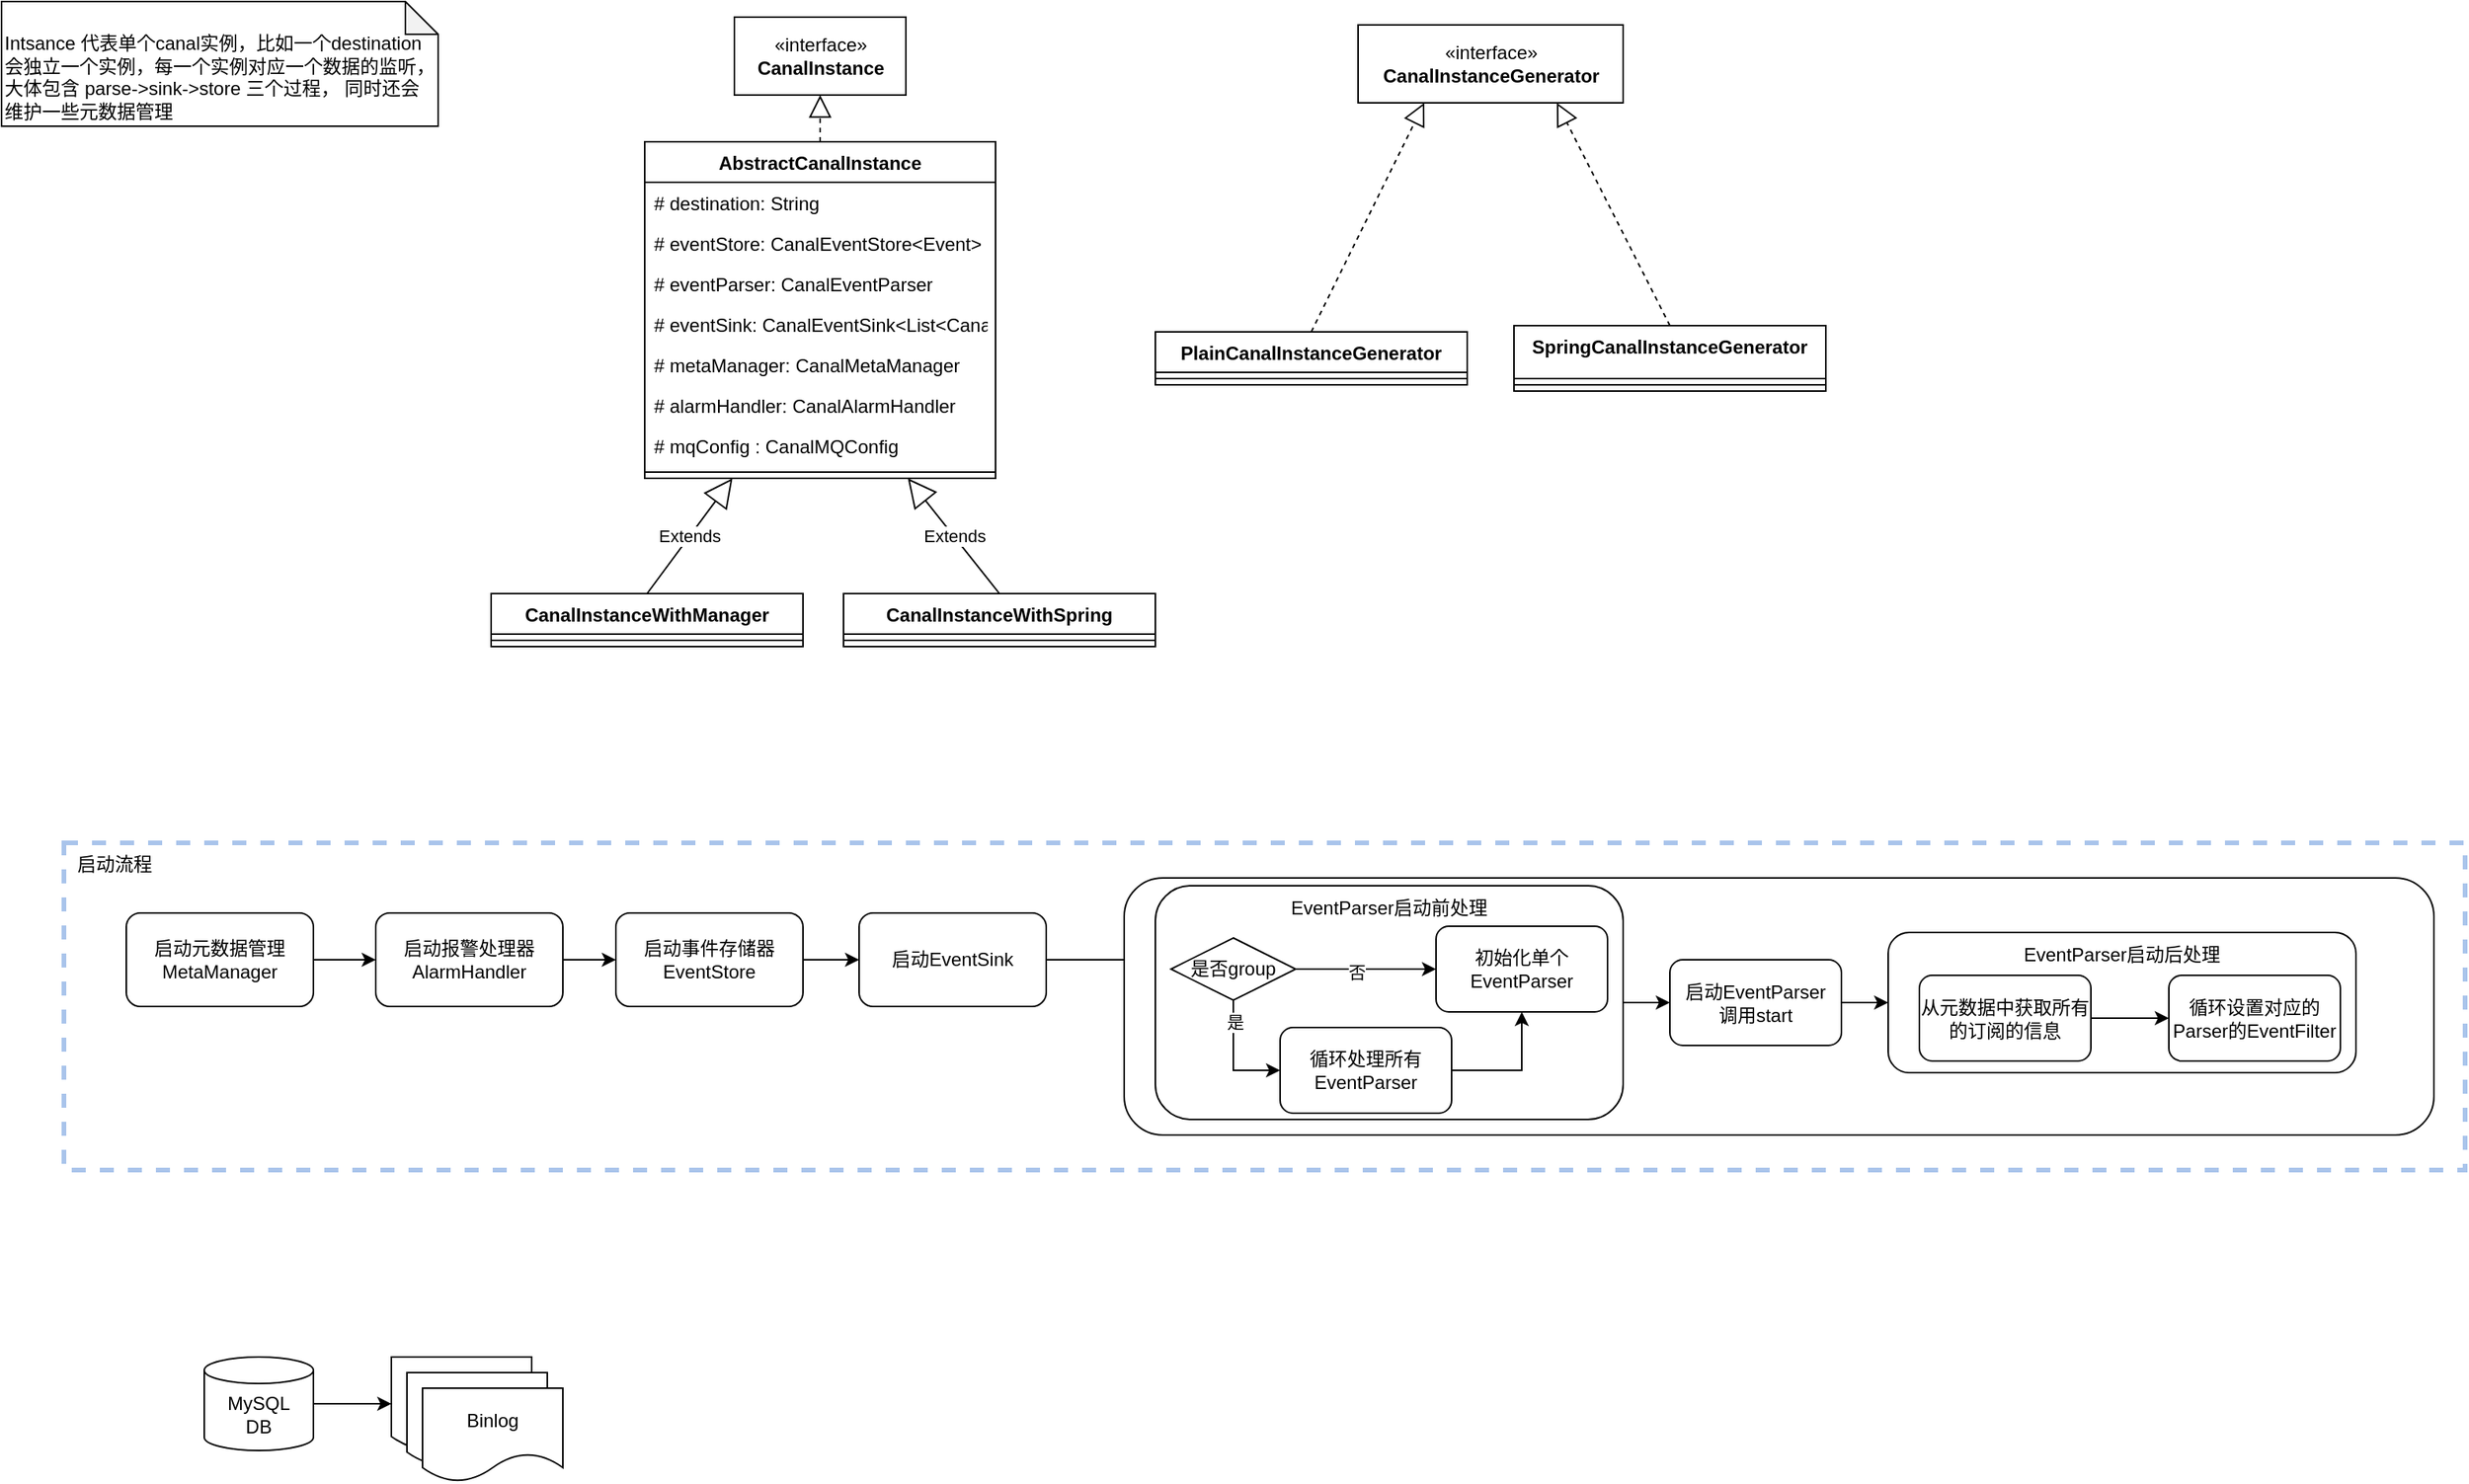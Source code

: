 <mxfile version="17.4.1" type="github">
  <diagram id="-Vd5pMnDtLKlJd5kKs-O" name="Instance">
    <mxGraphModel dx="1298" dy="811" grid="1" gridSize="10" guides="1" tooltips="1" connect="1" arrows="1" fold="1" page="1" pageScale="1" pageWidth="827" pageHeight="1169" background="none" math="0" shadow="0">
      <root>
        <mxCell id="0" />
        <mxCell id="1" parent="0" />
        <mxCell id="iQ8inKgUXQBIBoKRJy8k-1" value="Intsance&amp;nbsp;代表单个canal实例，比如一个destination会独立一个实例，每一个实例对应一个数据的监听，大体包含 parse-&amp;gt;sink-&amp;gt;store 三个过程， 同时还会维护一些元数据管理" style="shape=note;whiteSpace=wrap;html=1;backgroundOutline=1;darkOpacity=0.05;align=left;size=21;verticalAlign=bottom;" vertex="1" parent="1">
          <mxGeometry width="280" height="80" as="geometry" />
        </mxCell>
        <mxCell id="iQ8inKgUXQBIBoKRJy8k-7" style="edgeStyle=orthogonalEdgeStyle;rounded=0;orthogonalLoop=1;jettySize=auto;html=1;entryX=0;entryY=0.5;entryDx=0;entryDy=0;" edge="1" parent="1" source="iQ8inKgUXQBIBoKRJy8k-2" target="iQ8inKgUXQBIBoKRJy8k-3">
          <mxGeometry relative="1" as="geometry" />
        </mxCell>
        <mxCell id="iQ8inKgUXQBIBoKRJy8k-2" value="MySQL&lt;br&gt;DB" style="shape=cylinder3;whiteSpace=wrap;html=1;boundedLbl=1;backgroundOutline=1;size=8.5;" vertex="1" parent="1">
          <mxGeometry x="130" y="870" width="70" height="60" as="geometry" />
        </mxCell>
        <mxCell id="iQ8inKgUXQBIBoKRJy8k-6" value="" style="group" vertex="1" connectable="0" parent="1">
          <mxGeometry x="250" y="870" width="110" height="80" as="geometry" />
        </mxCell>
        <mxCell id="iQ8inKgUXQBIBoKRJy8k-3" value="" style="shape=document;whiteSpace=wrap;html=1;boundedLbl=1;" vertex="1" parent="iQ8inKgUXQBIBoKRJy8k-6">
          <mxGeometry width="90" height="60" as="geometry" />
        </mxCell>
        <mxCell id="iQ8inKgUXQBIBoKRJy8k-4" value="" style="shape=document;whiteSpace=wrap;html=1;boundedLbl=1;" vertex="1" parent="iQ8inKgUXQBIBoKRJy8k-6">
          <mxGeometry x="10" y="10" width="90" height="60" as="geometry" />
        </mxCell>
        <mxCell id="iQ8inKgUXQBIBoKRJy8k-5" value="Binlog" style="shape=document;whiteSpace=wrap;html=1;boundedLbl=1;" vertex="1" parent="iQ8inKgUXQBIBoKRJy8k-6">
          <mxGeometry x="20" y="20" width="90" height="60" as="geometry" />
        </mxCell>
        <mxCell id="iQ8inKgUXQBIBoKRJy8k-11" value="«interface»&lt;br&gt;&lt;b&gt;CanalInstance&lt;/b&gt;" style="html=1;" vertex="1" parent="1">
          <mxGeometry x="470" y="10" width="110" height="50" as="geometry" />
        </mxCell>
        <mxCell id="iQ8inKgUXQBIBoKRJy8k-13" value="«interface»&lt;br&gt;&lt;b&gt;CanalInstanceGenerator&lt;/b&gt;" style="html=1;" vertex="1" parent="1">
          <mxGeometry x="870" y="15" width="170" height="50" as="geometry" />
        </mxCell>
        <mxCell id="iQ8inKgUXQBIBoKRJy8k-14" value="AbstractCanalInstance" style="swimlane;fontStyle=1;align=center;verticalAlign=top;childLayout=stackLayout;horizontal=1;startSize=26;horizontalStack=0;resizeParent=1;resizeParentMax=0;resizeLast=0;collapsible=1;marginBottom=0;" vertex="1" parent="1">
          <mxGeometry x="412.5" y="90" width="225" height="216" as="geometry">
            <mxRectangle x="420" y="330" width="160" height="26" as="alternateBounds" />
          </mxGeometry>
        </mxCell>
        <mxCell id="iQ8inKgUXQBIBoKRJy8k-33" value="# destination: String" style="text;strokeColor=none;fillColor=none;align=left;verticalAlign=top;spacingLeft=4;spacingRight=4;overflow=hidden;rotatable=0;points=[[0,0.5],[1,0.5]];portConstraint=eastwest;" vertex="1" parent="iQ8inKgUXQBIBoKRJy8k-14">
          <mxGeometry y="26" width="225" height="26" as="geometry" />
        </mxCell>
        <mxCell id="iQ8inKgUXQBIBoKRJy8k-34" value="# eventStore: CanalEventStore&lt;Event&gt;" style="text;strokeColor=none;fillColor=none;align=left;verticalAlign=top;spacingLeft=4;spacingRight=4;overflow=hidden;rotatable=0;points=[[0,0.5],[1,0.5]];portConstraint=eastwest;" vertex="1" parent="iQ8inKgUXQBIBoKRJy8k-14">
          <mxGeometry y="52" width="225" height="26" as="geometry" />
        </mxCell>
        <mxCell id="iQ8inKgUXQBIBoKRJy8k-40" value="# eventParser: CanalEventParser" style="text;strokeColor=none;fillColor=none;align=left;verticalAlign=top;spacingLeft=4;spacingRight=4;overflow=hidden;rotatable=0;points=[[0,0.5],[1,0.5]];portConstraint=eastwest;" vertex="1" parent="iQ8inKgUXQBIBoKRJy8k-14">
          <mxGeometry y="78" width="225" height="26" as="geometry" />
        </mxCell>
        <mxCell id="iQ8inKgUXQBIBoKRJy8k-39" value="# eventSink: CanalEventSink&lt;List&lt;CanalEntry.Entry&gt;&gt;" style="text;strokeColor=none;fillColor=none;align=left;verticalAlign=top;spacingLeft=4;spacingRight=4;overflow=hidden;rotatable=0;points=[[0,0.5],[1,0.5]];portConstraint=eastwest;" vertex="1" parent="iQ8inKgUXQBIBoKRJy8k-14">
          <mxGeometry y="104" width="225" height="26" as="geometry" />
        </mxCell>
        <mxCell id="iQ8inKgUXQBIBoKRJy8k-38" value="# metaManager: CanalMetaManager" style="text;strokeColor=none;fillColor=none;align=left;verticalAlign=top;spacingLeft=4;spacingRight=4;overflow=hidden;rotatable=0;points=[[0,0.5],[1,0.5]];portConstraint=eastwest;" vertex="1" parent="iQ8inKgUXQBIBoKRJy8k-14">
          <mxGeometry y="130" width="225" height="26" as="geometry" />
        </mxCell>
        <mxCell id="iQ8inKgUXQBIBoKRJy8k-37" value="# alarmHandler: CanalAlarmHandler" style="text;strokeColor=none;fillColor=none;align=left;verticalAlign=top;spacingLeft=4;spacingRight=4;overflow=hidden;rotatable=0;points=[[0,0.5],[1,0.5]];portConstraint=eastwest;" vertex="1" parent="iQ8inKgUXQBIBoKRJy8k-14">
          <mxGeometry y="156" width="225" height="26" as="geometry" />
        </mxCell>
        <mxCell id="iQ8inKgUXQBIBoKRJy8k-35" value="# mqConfig : CanalMQConfig" style="text;strokeColor=none;fillColor=none;align=left;verticalAlign=top;spacingLeft=4;spacingRight=4;overflow=hidden;rotatable=0;points=[[0,0.5],[1,0.5]];portConstraint=eastwest;" vertex="1" parent="iQ8inKgUXQBIBoKRJy8k-14">
          <mxGeometry y="182" width="225" height="26" as="geometry" />
        </mxCell>
        <mxCell id="iQ8inKgUXQBIBoKRJy8k-16" value="" style="line;strokeWidth=1;fillColor=none;align=left;verticalAlign=middle;spacingTop=-1;spacingLeft=3;spacingRight=3;rotatable=0;labelPosition=right;points=[];portConstraint=eastwest;" vertex="1" parent="iQ8inKgUXQBIBoKRJy8k-14">
          <mxGeometry y="208" width="225" height="8" as="geometry" />
        </mxCell>
        <mxCell id="iQ8inKgUXQBIBoKRJy8k-18" value="" style="endArrow=block;dashed=1;endFill=0;endSize=12;html=1;rounded=0;entryX=0.5;entryY=1;entryDx=0;entryDy=0;exitX=0.5;exitY=0;exitDx=0;exitDy=0;" edge="1" parent="1" source="iQ8inKgUXQBIBoKRJy8k-14" target="iQ8inKgUXQBIBoKRJy8k-11">
          <mxGeometry width="160" relative="1" as="geometry">
            <mxPoint x="510" y="470" as="sourcePoint" />
            <mxPoint x="670" y="470" as="targetPoint" />
          </mxGeometry>
        </mxCell>
        <mxCell id="iQ8inKgUXQBIBoKRJy8k-19" value="Extends" style="endArrow=block;endSize=16;endFill=0;html=1;rounded=0;exitX=0.5;exitY=0;exitDx=0;exitDy=0;entryX=0.75;entryY=1;entryDx=0;entryDy=0;" edge="1" parent="1" source="iQ8inKgUXQBIBoKRJy8k-20" target="iQ8inKgUXQBIBoKRJy8k-14">
          <mxGeometry width="160" relative="1" as="geometry">
            <mxPoint x="420" y="370" as="sourcePoint" />
            <mxPoint x="520" y="190" as="targetPoint" />
          </mxGeometry>
        </mxCell>
        <mxCell id="iQ8inKgUXQBIBoKRJy8k-20" value="CanalInstanceWithSpring" style="swimlane;fontStyle=1;align=center;verticalAlign=top;childLayout=stackLayout;horizontal=1;startSize=26;horizontalStack=0;resizeParent=1;resizeParentMax=0;resizeLast=0;collapsible=1;marginBottom=0;" vertex="1" parent="1">
          <mxGeometry x="540" y="380" width="200" height="34" as="geometry" />
        </mxCell>
        <mxCell id="iQ8inKgUXQBIBoKRJy8k-22" value="" style="line;strokeWidth=1;fillColor=none;align=left;verticalAlign=middle;spacingTop=-1;spacingLeft=3;spacingRight=3;rotatable=0;labelPosition=right;points=[];portConstraint=eastwest;" vertex="1" parent="iQ8inKgUXQBIBoKRJy8k-20">
          <mxGeometry y="26" width="200" height="8" as="geometry" />
        </mxCell>
        <mxCell id="iQ8inKgUXQBIBoKRJy8k-24" value="CanalInstanceWithManager" style="swimlane;fontStyle=1;align=center;verticalAlign=top;childLayout=stackLayout;horizontal=1;startSize=26;horizontalStack=0;resizeParent=1;resizeParentMax=0;resizeLast=0;collapsible=1;marginBottom=0;" vertex="1" parent="1">
          <mxGeometry x="314" y="380" width="200" height="34" as="geometry" />
        </mxCell>
        <mxCell id="iQ8inKgUXQBIBoKRJy8k-25" value="" style="line;strokeWidth=1;fillColor=none;align=left;verticalAlign=middle;spacingTop=-1;spacingLeft=3;spacingRight=3;rotatable=0;labelPosition=right;points=[];portConstraint=eastwest;" vertex="1" parent="iQ8inKgUXQBIBoKRJy8k-24">
          <mxGeometry y="26" width="200" height="8" as="geometry" />
        </mxCell>
        <mxCell id="iQ8inKgUXQBIBoKRJy8k-26" value="Extends" style="endArrow=block;endSize=16;endFill=0;html=1;rounded=0;exitX=0.5;exitY=0;exitDx=0;exitDy=0;entryX=0.25;entryY=1;entryDx=0;entryDy=0;" edge="1" parent="1" source="iQ8inKgUXQBIBoKRJy8k-24" target="iQ8inKgUXQBIBoKRJy8k-14">
          <mxGeometry width="160" relative="1" as="geometry">
            <mxPoint x="410" y="260" as="sourcePoint" />
            <mxPoint x="470" y="190" as="targetPoint" />
          </mxGeometry>
        </mxCell>
        <mxCell id="iQ8inKgUXQBIBoKRJy8k-27" value="PlainCanalInstanceGenerator" style="swimlane;fontStyle=1;align=center;verticalAlign=top;childLayout=stackLayout;horizontal=1;startSize=26;horizontalStack=0;resizeParent=1;resizeParentMax=0;resizeLast=0;collapsible=1;marginBottom=0;" vertex="1" parent="1">
          <mxGeometry x="740" y="212" width="200" height="34" as="geometry" />
        </mxCell>
        <mxCell id="iQ8inKgUXQBIBoKRJy8k-28" value="" style="line;strokeWidth=1;fillColor=none;align=left;verticalAlign=middle;spacingTop=-1;spacingLeft=3;spacingRight=3;rotatable=0;labelPosition=right;points=[];portConstraint=eastwest;" vertex="1" parent="iQ8inKgUXQBIBoKRJy8k-27">
          <mxGeometry y="26" width="200" height="8" as="geometry" />
        </mxCell>
        <mxCell id="iQ8inKgUXQBIBoKRJy8k-29" value="SpringCanalInstanceGenerator" style="swimlane;fontStyle=1;align=center;verticalAlign=top;childLayout=stackLayout;horizontal=1;startSize=34;horizontalStack=0;resizeParent=1;resizeParentMax=0;resizeLast=0;collapsible=1;marginBottom=0;" vertex="1" parent="1">
          <mxGeometry x="970" y="208" width="200" height="42" as="geometry" />
        </mxCell>
        <mxCell id="iQ8inKgUXQBIBoKRJy8k-30" value="" style="line;strokeWidth=1;fillColor=none;align=left;verticalAlign=middle;spacingTop=-1;spacingLeft=3;spacingRight=3;rotatable=0;labelPosition=right;points=[];portConstraint=eastwest;" vertex="1" parent="iQ8inKgUXQBIBoKRJy8k-29">
          <mxGeometry y="34" width="200" height="8" as="geometry" />
        </mxCell>
        <mxCell id="iQ8inKgUXQBIBoKRJy8k-31" value="" style="endArrow=block;dashed=1;endFill=0;endSize=12;html=1;rounded=0;entryX=0.25;entryY=1;entryDx=0;entryDy=0;exitX=0.5;exitY=0;exitDx=0;exitDy=0;" edge="1" parent="1" source="iQ8inKgUXQBIBoKRJy8k-27" target="iQ8inKgUXQBIBoKRJy8k-13">
          <mxGeometry width="160" relative="1" as="geometry">
            <mxPoint x="505" y="140" as="sourcePoint" />
            <mxPoint x="505" y="75" as="targetPoint" />
          </mxGeometry>
        </mxCell>
        <mxCell id="iQ8inKgUXQBIBoKRJy8k-32" value="" style="endArrow=block;dashed=1;endFill=0;endSize=12;html=1;rounded=0;entryX=0.75;entryY=1;entryDx=0;entryDy=0;exitX=0.5;exitY=0;exitDx=0;exitDy=0;" edge="1" parent="1" source="iQ8inKgUXQBIBoKRJy8k-29" target="iQ8inKgUXQBIBoKRJy8k-13">
          <mxGeometry width="160" relative="1" as="geometry">
            <mxPoint x="840" y="250" as="sourcePoint" />
            <mxPoint x="962.5" y="75" as="targetPoint" />
          </mxGeometry>
        </mxCell>
        <mxCell id="iQ8inKgUXQBIBoKRJy8k-46" value="&amp;nbsp; 启动流程" style="rounded=0;whiteSpace=wrap;html=1;align=left;verticalAlign=top;fillColor=none;strokeWidth=3;dashed=1;strokeColor=#A9C4EB;" vertex="1" parent="1">
          <mxGeometry x="40" y="540" width="1540" height="210" as="geometry" />
        </mxCell>
        <mxCell id="iQ8inKgUXQBIBoKRJy8k-49" style="edgeStyle=orthogonalEdgeStyle;rounded=0;orthogonalLoop=1;jettySize=auto;html=1;" edge="1" parent="1" source="iQ8inKgUXQBIBoKRJy8k-47" target="iQ8inKgUXQBIBoKRJy8k-48">
          <mxGeometry relative="1" as="geometry" />
        </mxCell>
        <mxCell id="iQ8inKgUXQBIBoKRJy8k-47" value="启动元数据管理&lt;br&gt;MetaManager" style="rounded=1;whiteSpace=wrap;html=1;strokeColor=#000000;strokeWidth=1;fillColor=default;" vertex="1" parent="1">
          <mxGeometry x="80" y="585" width="120" height="60" as="geometry" />
        </mxCell>
        <mxCell id="iQ8inKgUXQBIBoKRJy8k-51" value="" style="edgeStyle=orthogonalEdgeStyle;rounded=0;orthogonalLoop=1;jettySize=auto;html=1;" edge="1" parent="1" source="iQ8inKgUXQBIBoKRJy8k-48" target="iQ8inKgUXQBIBoKRJy8k-50">
          <mxGeometry relative="1" as="geometry" />
        </mxCell>
        <mxCell id="iQ8inKgUXQBIBoKRJy8k-48" value="启动报警处理器&lt;br&gt;AlarmHandler" style="rounded=1;whiteSpace=wrap;html=1;strokeColor=#000000;strokeWidth=1;fillColor=default;" vertex="1" parent="1">
          <mxGeometry x="240" y="585" width="120" height="60" as="geometry" />
        </mxCell>
        <mxCell id="iQ8inKgUXQBIBoKRJy8k-54" style="edgeStyle=orthogonalEdgeStyle;rounded=0;orthogonalLoop=1;jettySize=auto;html=1;" edge="1" parent="1" source="iQ8inKgUXQBIBoKRJy8k-50" target="iQ8inKgUXQBIBoKRJy8k-52">
          <mxGeometry relative="1" as="geometry" />
        </mxCell>
        <mxCell id="iQ8inKgUXQBIBoKRJy8k-50" value="启动事件存储器&lt;br&gt;EventStore" style="rounded=1;whiteSpace=wrap;html=1;strokeColor=#000000;strokeWidth=1;fillColor=default;" vertex="1" parent="1">
          <mxGeometry x="394" y="585" width="120" height="60" as="geometry" />
        </mxCell>
        <mxCell id="iQ8inKgUXQBIBoKRJy8k-56" value="" style="edgeStyle=orthogonalEdgeStyle;rounded=0;orthogonalLoop=1;jettySize=auto;html=1;" edge="1" parent="1" source="iQ8inKgUXQBIBoKRJy8k-52">
          <mxGeometry relative="1" as="geometry">
            <mxPoint x="770" y="615" as="targetPoint" />
          </mxGeometry>
        </mxCell>
        <mxCell id="iQ8inKgUXQBIBoKRJy8k-52" value="启动EventSink" style="rounded=1;whiteSpace=wrap;html=1;strokeColor=#000000;strokeWidth=1;fillColor=default;" vertex="1" parent="1">
          <mxGeometry x="550" y="585" width="120" height="60" as="geometry" />
        </mxCell>
        <mxCell id="iQ8inKgUXQBIBoKRJy8k-55" value="" style="rounded=1;whiteSpace=wrap;html=1;strokeColor=#000000;strokeWidth=1;fillColor=default;" vertex="1" parent="1">
          <mxGeometry x="720" y="562.5" width="840" height="165" as="geometry" />
        </mxCell>
        <mxCell id="iQ8inKgUXQBIBoKRJy8k-69" style="edgeStyle=orthogonalEdgeStyle;rounded=0;orthogonalLoop=1;jettySize=auto;html=1;" edge="1" parent="1" source="iQ8inKgUXQBIBoKRJy8k-53" target="iQ8inKgUXQBIBoKRJy8k-68">
          <mxGeometry relative="1" as="geometry" />
        </mxCell>
        <mxCell id="iQ8inKgUXQBIBoKRJy8k-53" value="启动EventParser&lt;br&gt;调用start" style="rounded=1;whiteSpace=wrap;html=1;strokeColor=#000000;strokeWidth=1;fillColor=default;" vertex="1" parent="1">
          <mxGeometry x="1070" y="615" width="110" height="55" as="geometry" />
        </mxCell>
        <mxCell id="iQ8inKgUXQBIBoKRJy8k-58" value="EventParser启动前处理" style="rounded=1;whiteSpace=wrap;html=1;strokeColor=#000000;strokeWidth=1;fillColor=default;verticalAlign=top;" vertex="1" parent="1">
          <mxGeometry x="740" y="567.5" width="300" height="150" as="geometry" />
        </mxCell>
        <mxCell id="iQ8inKgUXQBIBoKRJy8k-59" value="初始化单个EventParser" style="rounded=1;whiteSpace=wrap;html=1;strokeColor=#000000;strokeWidth=1;fillColor=default;" vertex="1" parent="1">
          <mxGeometry x="920" y="593.5" width="110" height="55" as="geometry" />
        </mxCell>
        <mxCell id="iQ8inKgUXQBIBoKRJy8k-61" style="edgeStyle=orthogonalEdgeStyle;rounded=0;orthogonalLoop=1;jettySize=auto;html=1;entryX=0;entryY=0.5;entryDx=0;entryDy=0;" edge="1" parent="1" source="iQ8inKgUXQBIBoKRJy8k-60" target="iQ8inKgUXQBIBoKRJy8k-59">
          <mxGeometry relative="1" as="geometry" />
        </mxCell>
        <mxCell id="iQ8inKgUXQBIBoKRJy8k-62" value="否" style="edgeLabel;html=1;align=center;verticalAlign=middle;resizable=0;points=[];" vertex="1" connectable="0" parent="iQ8inKgUXQBIBoKRJy8k-61">
          <mxGeometry x="-0.15" y="-1" relative="1" as="geometry">
            <mxPoint y="1" as="offset" />
          </mxGeometry>
        </mxCell>
        <mxCell id="iQ8inKgUXQBIBoKRJy8k-64" style="edgeStyle=orthogonalEdgeStyle;rounded=0;orthogonalLoop=1;jettySize=auto;html=1;entryX=0;entryY=0.5;entryDx=0;entryDy=0;" edge="1" parent="1" source="iQ8inKgUXQBIBoKRJy8k-60" target="iQ8inKgUXQBIBoKRJy8k-63">
          <mxGeometry relative="1" as="geometry" />
        </mxCell>
        <mxCell id="iQ8inKgUXQBIBoKRJy8k-65" value="是" style="edgeLabel;html=1;align=center;verticalAlign=middle;resizable=0;points=[];" vertex="1" connectable="0" parent="iQ8inKgUXQBIBoKRJy8k-64">
          <mxGeometry x="-0.633" y="1" relative="1" as="geometry">
            <mxPoint as="offset" />
          </mxGeometry>
        </mxCell>
        <mxCell id="iQ8inKgUXQBIBoKRJy8k-60" value="是否group" style="rhombus;whiteSpace=wrap;html=1;strokeColor=#000000;strokeWidth=1;fillColor=default;" vertex="1" parent="1">
          <mxGeometry x="750" y="601" width="80" height="40" as="geometry" />
        </mxCell>
        <mxCell id="iQ8inKgUXQBIBoKRJy8k-66" style="edgeStyle=orthogonalEdgeStyle;rounded=0;orthogonalLoop=1;jettySize=auto;html=1;exitX=1;exitY=0.5;exitDx=0;exitDy=0;" edge="1" parent="1" source="iQ8inKgUXQBIBoKRJy8k-63" target="iQ8inKgUXQBIBoKRJy8k-59">
          <mxGeometry relative="1" as="geometry" />
        </mxCell>
        <mxCell id="iQ8inKgUXQBIBoKRJy8k-63" value="循环处理所有EventParser" style="rounded=1;whiteSpace=wrap;html=1;strokeColor=#000000;strokeWidth=1;fillColor=default;" vertex="1" parent="1">
          <mxGeometry x="820" y="658.5" width="110" height="55" as="geometry" />
        </mxCell>
        <mxCell id="iQ8inKgUXQBIBoKRJy8k-67" value="" style="endArrow=classic;html=1;rounded=0;exitX=1;exitY=0.5;exitDx=0;exitDy=0;" edge="1" parent="1" source="iQ8inKgUXQBIBoKRJy8k-58" target="iQ8inKgUXQBIBoKRJy8k-53">
          <mxGeometry width="50" height="50" relative="1" as="geometry">
            <mxPoint x="1120" y="897.5" as="sourcePoint" />
            <mxPoint x="1170" y="847.5" as="targetPoint" />
          </mxGeometry>
        </mxCell>
        <mxCell id="iQ8inKgUXQBIBoKRJy8k-68" value="EventParser启动后处理" style="rounded=1;whiteSpace=wrap;html=1;strokeColor=#000000;strokeWidth=1;fillColor=default;verticalAlign=top;" vertex="1" parent="1">
          <mxGeometry x="1210" y="597.5" width="300" height="90" as="geometry" />
        </mxCell>
        <mxCell id="iQ8inKgUXQBIBoKRJy8k-70" value="从元数据中获取所有的订阅的信息" style="rounded=1;whiteSpace=wrap;html=1;strokeColor=#000000;strokeWidth=1;fillColor=default;" vertex="1" parent="1">
          <mxGeometry x="1230" y="625" width="110" height="55" as="geometry" />
        </mxCell>
        <mxCell id="iQ8inKgUXQBIBoKRJy8k-71" value="循环设置对应的Parser的EventFilter" style="rounded=1;whiteSpace=wrap;html=1;strokeColor=#000000;strokeWidth=1;fillColor=default;" vertex="1" parent="1">
          <mxGeometry x="1390" y="625" width="110" height="55" as="geometry" />
        </mxCell>
        <mxCell id="iQ8inKgUXQBIBoKRJy8k-72" value="" style="endArrow=classic;html=1;rounded=0;exitX=1;exitY=0.5;exitDx=0;exitDy=0;" edge="1" parent="1" source="iQ8inKgUXQBIBoKRJy8k-70" target="iQ8inKgUXQBIBoKRJy8k-71">
          <mxGeometry width="50" height="50" relative="1" as="geometry">
            <mxPoint x="1350" y="907.5" as="sourcePoint" />
            <mxPoint x="1400" y="857.5" as="targetPoint" />
          </mxGeometry>
        </mxCell>
      </root>
    </mxGraphModel>
  </diagram>
</mxfile>
